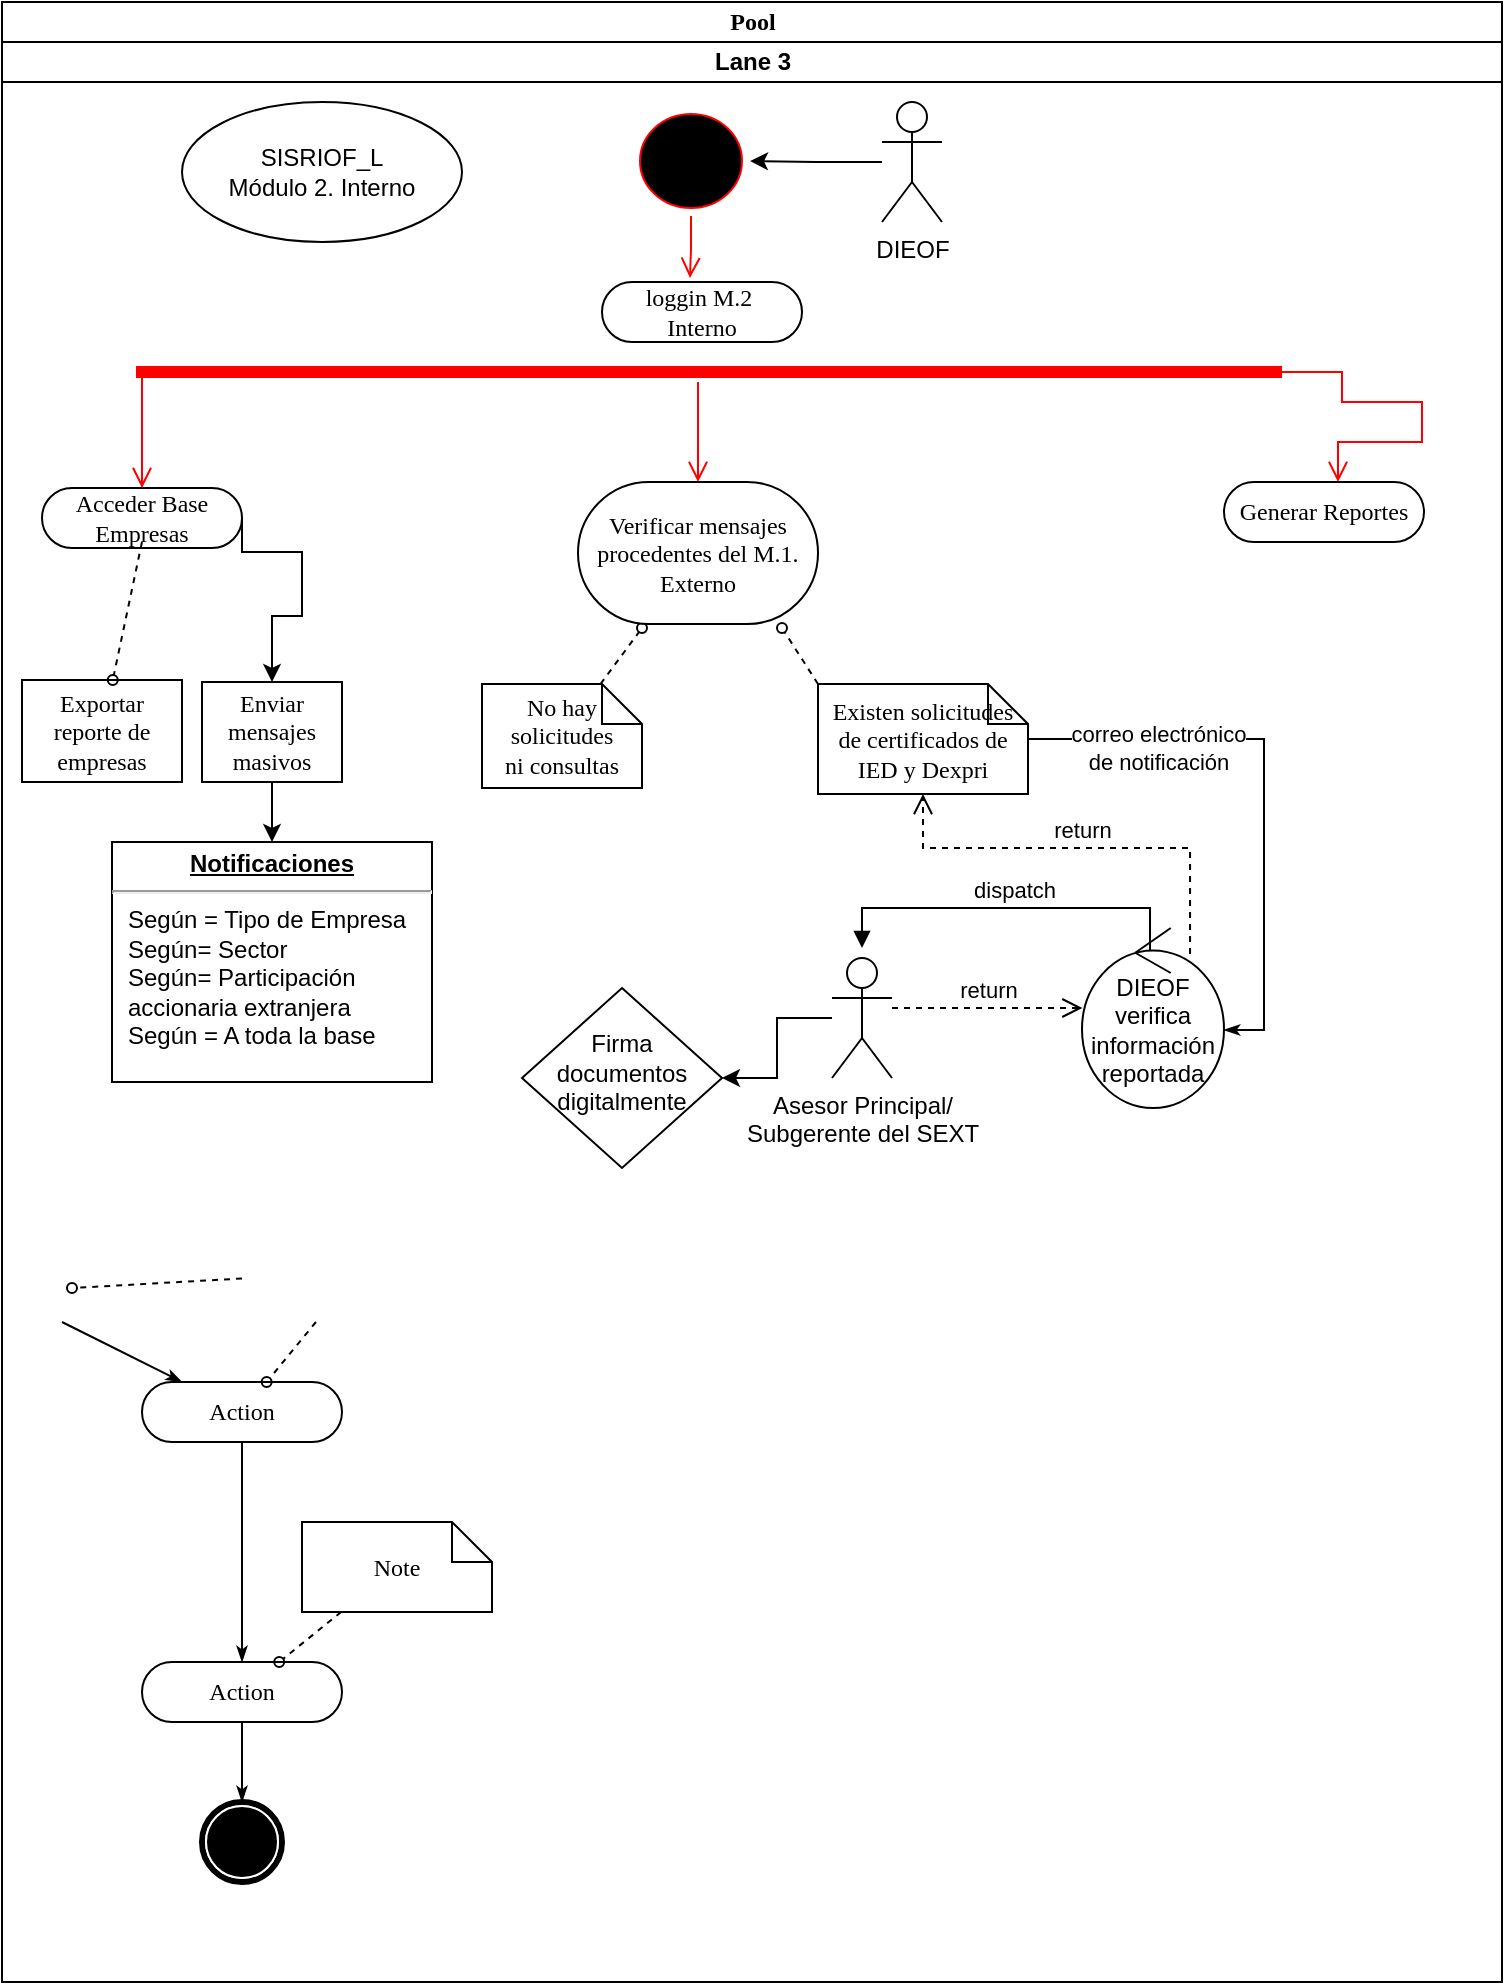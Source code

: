 <mxfile version="20.8.18" type="github">
  <diagram name="Page-1" id="0783ab3e-0a74-02c8-0abd-f7b4e66b4bec">
    <mxGraphModel dx="1434" dy="764" grid="1" gridSize="10" guides="1" tooltips="1" connect="1" arrows="1" fold="1" page="1" pageScale="1" pageWidth="850" pageHeight="1100" background="none" math="0" shadow="0">
      <root>
        <mxCell id="0" />
        <mxCell id="1" parent="0" />
        <mxCell id="1c1d494c118603dd-1" value="Pool" style="swimlane;html=1;childLayout=stackLayout;startSize=20;rounded=0;shadow=0;comic=0;labelBackgroundColor=none;strokeWidth=1;fontFamily=Verdana;fontSize=12;align=center;" parent="1" vertex="1">
          <mxGeometry x="40" y="20" width="750" height="990" as="geometry" />
        </mxCell>
        <mxCell id="1c1d494c118603dd-48" style="edgeStyle=none;rounded=0;html=1;dashed=1;labelBackgroundColor=none;startArrow=none;startFill=0;startSize=5;endArrow=oval;endFill=0;endSize=5;jettySize=auto;orthogonalLoop=1;strokeWidth=1;fontFamily=Verdana;fontSize=12" parent="1c1d494c118603dd-1" source="1c1d494c118603dd-20" edge="1">
          <mxGeometry relative="1" as="geometry">
            <mxPoint x="320" y="313" as="targetPoint" />
          </mxGeometry>
        </mxCell>
        <mxCell id="1c1d494c118603dd-4" value="Lane 3" style="swimlane;html=1;startSize=20;" parent="1c1d494c118603dd-1" vertex="1">
          <mxGeometry y="20" width="750" height="970" as="geometry" />
        </mxCell>
        <mxCell id="60571a20871a0731-8" value="loggin M.2&amp;nbsp;&lt;br&gt;Interno" style="rounded=1;whiteSpace=wrap;html=1;shadow=0;comic=0;labelBackgroundColor=none;strokeWidth=1;fontFamily=Verdana;fontSize=12;align=center;arcSize=50;" parent="1c1d494c118603dd-4" vertex="1">
          <mxGeometry x="300" y="120" width="100" height="30" as="geometry" />
        </mxCell>
        <mxCell id="1c1d494c118603dd-8" value="Generar Reportes" style="rounded=1;whiteSpace=wrap;html=1;shadow=0;comic=0;labelBackgroundColor=none;strokeWidth=1;fontFamily=Verdana;fontSize=12;align=center;arcSize=50;" parent="1c1d494c118603dd-4" vertex="1">
          <mxGeometry x="611" y="220" width="100" height="30" as="geometry" />
        </mxCell>
        <mxCell id="1c1d494c118603dd-43" style="edgeStyle=none;rounded=0;html=1;labelBackgroundColor=none;startArrow=none;startFill=0;startSize=5;endArrow=classicThin;endFill=1;endSize=5;jettySize=auto;orthogonalLoop=1;strokeWidth=1;fontFamily=Verdana;fontSize=12" parent="1c1d494c118603dd-4" target="1c1d494c118603dd-18" edge="1">
          <mxGeometry relative="1" as="geometry">
            <mxPoint x="30" y="640" as="sourcePoint" />
          </mxGeometry>
        </mxCell>
        <mxCell id="1c1d494c118603dd-44" style="edgeStyle=none;rounded=0;html=1;labelBackgroundColor=none;startArrow=none;startFill=0;startSize=5;endArrow=classicThin;endFill=1;endSize=5;jettySize=auto;orthogonalLoop=1;strokeWidth=1;fontFamily=Verdana;fontSize=12" parent="1c1d494c118603dd-4" source="1c1d494c118603dd-18" target="1c1d494c118603dd-19" edge="1">
          <mxGeometry relative="1" as="geometry" />
        </mxCell>
        <mxCell id="1c1d494c118603dd-18" value="Action" style="rounded=1;whiteSpace=wrap;html=1;shadow=0;comic=0;labelBackgroundColor=none;strokeWidth=1;fontFamily=Verdana;fontSize=12;align=center;arcSize=50;" parent="1c1d494c118603dd-4" vertex="1">
          <mxGeometry x="70" y="670" width="100" height="30" as="geometry" />
        </mxCell>
        <mxCell id="1c1d494c118603dd-45" style="edgeStyle=none;rounded=0;html=1;labelBackgroundColor=none;startArrow=none;startFill=0;startSize=5;endArrow=classicThin;endFill=1;endSize=5;jettySize=auto;orthogonalLoop=1;strokeWidth=1;fontFamily=Verdana;fontSize=12" parent="1c1d494c118603dd-4" source="1c1d494c118603dd-19" target="60571a20871a0731-5" edge="1">
          <mxGeometry relative="1" as="geometry" />
        </mxCell>
        <mxCell id="1c1d494c118603dd-19" value="Action" style="rounded=1;whiteSpace=wrap;html=1;shadow=0;comic=0;labelBackgroundColor=none;strokeWidth=1;fontFamily=Verdana;fontSize=12;align=center;arcSize=50;" parent="1c1d494c118603dd-4" vertex="1">
          <mxGeometry x="70" y="810" width="100" height="30" as="geometry" />
        </mxCell>
        <mxCell id="60571a20871a0731-5" value="" style="shape=mxgraph.bpmn.shape;html=1;verticalLabelPosition=bottom;labelBackgroundColor=#ffffff;verticalAlign=top;perimeter=ellipsePerimeter;outline=end;symbol=terminate;rounded=0;shadow=0;comic=0;strokeWidth=1;fontFamily=Verdana;fontSize=12;align=center;" parent="1c1d494c118603dd-4" vertex="1">
          <mxGeometry x="100" y="880" width="40" height="40" as="geometry" />
        </mxCell>
        <mxCell id="1c1d494c118603dd-20" value="No hay solicitudes&lt;br&gt;ni consultas" style="shape=note;whiteSpace=wrap;html=1;rounded=0;shadow=0;comic=0;labelBackgroundColor=none;strokeWidth=1;fontFamily=Verdana;fontSize=12;align=center;size=20;" parent="1c1d494c118603dd-4" vertex="1">
          <mxGeometry x="240" y="321" width="80" height="52" as="geometry" />
        </mxCell>
        <mxCell id="1c1d494c118603dd-22" value="Existen solicitudes de certificados de IED y Dexpri" style="shape=note;whiteSpace=wrap;html=1;rounded=0;shadow=0;comic=0;labelBackgroundColor=none;strokeWidth=1;fontFamily=Verdana;fontSize=12;align=center;size=20;" parent="1c1d494c118603dd-4" vertex="1">
          <mxGeometry x="408" y="321" width="105" height="55" as="geometry" />
        </mxCell>
        <mxCell id="1c1d494c118603dd-56" style="edgeStyle=none;rounded=0;html=1;dashed=1;labelBackgroundColor=none;startArrow=none;startFill=0;startSize=5;endArrow=oval;endFill=0;endSize=5;jettySize=auto;orthogonalLoop=1;strokeWidth=1;fontFamily=Verdana;fontSize=12" parent="1c1d494c118603dd-4" target="1c1d494c118603dd-18" edge="1">
          <mxGeometry relative="1" as="geometry">
            <mxPoint x="156.964" y="640" as="sourcePoint" />
          </mxGeometry>
        </mxCell>
        <mxCell id="1c1d494c118603dd-57" style="edgeStyle=none;rounded=0;html=1;dashed=1;labelBackgroundColor=none;startArrow=none;startFill=0;startSize=5;endArrow=oval;endFill=0;endSize=5;jettySize=auto;orthogonalLoop=1;strokeWidth=1;fontFamily=Verdana;fontSize=12" parent="1c1d494c118603dd-4" edge="1">
          <mxGeometry relative="1" as="geometry">
            <mxPoint x="120" y="618.239" as="sourcePoint" />
            <mxPoint x="35" y="623.028" as="targetPoint" />
          </mxGeometry>
        </mxCell>
        <mxCell id="1c1d494c118603dd-58" style="edgeStyle=none;rounded=0;html=1;dashed=1;labelBackgroundColor=none;startArrow=none;startFill=0;startSize=5;endArrow=oval;endFill=0;endSize=5;jettySize=auto;orthogonalLoop=1;strokeWidth=1;fontFamily=Verdana;fontSize=12" parent="1c1d494c118603dd-4" source="1c1d494c118603dd-26" target="1c1d494c118603dd-19" edge="1">
          <mxGeometry relative="1" as="geometry" />
        </mxCell>
        <mxCell id="1c1d494c118603dd-26" value="Note" style="shape=note;whiteSpace=wrap;html=1;rounded=0;shadow=0;comic=0;labelBackgroundColor=none;strokeWidth=1;fontFamily=Verdana;fontSize=12;align=center;size=20;" parent="1c1d494c118603dd-4" vertex="1">
          <mxGeometry x="150" y="740" width="95" height="45" as="geometry" />
        </mxCell>
        <mxCell id="nHkik7Opn4sEwekboTcB-21" value="" style="edgeStyle=orthogonalEdgeStyle;rounded=0;orthogonalLoop=1;jettySize=auto;html=1;" edge="1" parent="1c1d494c118603dd-4" source="nHkik7Opn4sEwekboTcB-3" target="nHkik7Opn4sEwekboTcB-19">
          <mxGeometry relative="1" as="geometry" />
        </mxCell>
        <mxCell id="nHkik7Opn4sEwekboTcB-3" value="DIEOF" style="shape=umlActor;verticalLabelPosition=bottom;verticalAlign=top;html=1;" vertex="1" parent="1c1d494c118603dd-4">
          <mxGeometry x="440" y="30" width="30" height="60" as="geometry" />
        </mxCell>
        <mxCell id="nHkik7Opn4sEwekboTcB-60" value="" style="edgeStyle=orthogonalEdgeStyle;rounded=0;orthogonalLoop=1;jettySize=auto;html=1;entryX=0.5;entryY=0;entryDx=0;entryDy=0;exitX=1;exitY=0.5;exitDx=0;exitDy=0;" edge="1" parent="1c1d494c118603dd-4" source="nHkik7Opn4sEwekboTcB-6" target="nHkik7Opn4sEwekboTcB-35">
          <mxGeometry relative="1" as="geometry">
            <Array as="points">
              <mxPoint x="120" y="255" />
              <mxPoint x="150" y="255" />
              <mxPoint x="150" y="287" />
              <mxPoint x="135" y="287" />
            </Array>
          </mxGeometry>
        </mxCell>
        <mxCell id="nHkik7Opn4sEwekboTcB-6" value="Acceder Base Empresas" style="rounded=1;whiteSpace=wrap;html=1;shadow=0;comic=0;labelBackgroundColor=none;strokeWidth=1;fontFamily=Verdana;fontSize=12;align=center;arcSize=50;" vertex="1" parent="1c1d494c118603dd-4">
          <mxGeometry x="20" y="223" width="100" height="30" as="geometry" />
        </mxCell>
        <mxCell id="nHkik7Opn4sEwekboTcB-15" value="Verificar mensajes procedentes del M.1. Externo" style="whiteSpace=wrap;html=1;fontFamily=Verdana;rounded=1;shadow=0;comic=0;labelBackgroundColor=none;strokeWidth=1;arcSize=50;" vertex="1" parent="1c1d494c118603dd-4">
          <mxGeometry x="288" y="220" width="120" height="71" as="geometry" />
        </mxCell>
        <mxCell id="nHkik7Opn4sEwekboTcB-19" value="" style="ellipse;html=1;shape=startState;fillColor=#000000;strokeColor=#ff0000;" vertex="1" parent="1c1d494c118603dd-4">
          <mxGeometry x="315" y="32" width="59" height="55" as="geometry" />
        </mxCell>
        <mxCell id="nHkik7Opn4sEwekboTcB-20" value="" style="edgeStyle=orthogonalEdgeStyle;html=1;verticalAlign=bottom;endArrow=open;endSize=8;strokeColor=#ff0000;rounded=0;entryX=0.44;entryY=-0.067;entryDx=0;entryDy=0;entryPerimeter=0;" edge="1" source="nHkik7Opn4sEwekboTcB-19" parent="1c1d494c118603dd-4" target="60571a20871a0731-8">
          <mxGeometry relative="1" as="geometry">
            <mxPoint x="260" y="130" as="targetPoint" />
          </mxGeometry>
        </mxCell>
        <mxCell id="nHkik7Opn4sEwekboTcB-23" value="" style="shape=line;html=1;strokeWidth=6;strokeColor=#ff0000;" vertex="1" parent="1c1d494c118603dd-4">
          <mxGeometry x="245" y="160" width="395" height="10" as="geometry" />
        </mxCell>
        <mxCell id="nHkik7Opn4sEwekboTcB-24" value="" style="edgeStyle=orthogonalEdgeStyle;html=1;verticalAlign=bottom;endArrow=open;endSize=8;strokeColor=#ff0000;rounded=0;" edge="1" source="nHkik7Opn4sEwekboTcB-23" parent="1c1d494c118603dd-4" target="nHkik7Opn4sEwekboTcB-15">
          <mxGeometry relative="1" as="geometry">
            <mxPoint x="345" y="220" as="targetPoint" />
            <Array as="points">
              <mxPoint x="348" y="190" />
              <mxPoint x="348" y="190" />
            </Array>
          </mxGeometry>
        </mxCell>
        <mxCell id="nHkik7Opn4sEwekboTcB-27" value="" style="shape=line;html=1;strokeWidth=6;strokeColor=#ff0000;" vertex="1" parent="1c1d494c118603dd-4">
          <mxGeometry x="67" y="160" width="200" height="10" as="geometry" />
        </mxCell>
        <mxCell id="nHkik7Opn4sEwekboTcB-33" value="dispatch" style="html=1;verticalAlign=bottom;endArrow=block;edgeStyle=elbowEdgeStyle;elbow=vertical;curved=0;rounded=0;exitX=0.479;exitY=0.189;exitDx=0;exitDy=0;exitPerimeter=0;" edge="1" parent="1c1d494c118603dd-4" source="nHkik7Opn4sEwekboTcB-39">
          <mxGeometry relative="1" as="geometry">
            <mxPoint x="430" y="383" as="sourcePoint" />
            <mxPoint x="430" y="453" as="targetPoint" />
            <Array as="points">
              <mxPoint x="490" y="433" />
            </Array>
          </mxGeometry>
        </mxCell>
        <mxCell id="nHkik7Opn4sEwekboTcB-59" value="" style="edgeStyle=orthogonalEdgeStyle;rounded=0;orthogonalLoop=1;jettySize=auto;html=1;" edge="1" parent="1c1d494c118603dd-4" source="nHkik7Opn4sEwekboTcB-35" target="nHkik7Opn4sEwekboTcB-58">
          <mxGeometry relative="1" as="geometry" />
        </mxCell>
        <mxCell id="nHkik7Opn4sEwekboTcB-35" value="Enviar mensajes masivos" style="rounded=0;whiteSpace=wrap;html=1;shadow=0;comic=0;labelBackgroundColor=none;strokeWidth=1;fontFamily=Verdana;fontSize=12;align=center;arcSize=50;" vertex="1" parent="1c1d494c118603dd-4">
          <mxGeometry x="100" y="320" width="70" height="50" as="geometry" />
        </mxCell>
        <mxCell id="nHkik7Opn4sEwekboTcB-38" value="SISRIOF_L&lt;br&gt;Módulo 2. Interno" style="ellipse;whiteSpace=wrap;html=1;" vertex="1" parent="1c1d494c118603dd-4">
          <mxGeometry x="90" y="30" width="140" height="70" as="geometry" />
        </mxCell>
        <mxCell id="nHkik7Opn4sEwekboTcB-39" value="DIEOF verifica&lt;br style=&quot;border-color: var(--border-color);&quot;&gt;&lt;span style=&quot;&quot;&gt;información&lt;/span&gt;&lt;br style=&quot;border-color: var(--border-color);&quot;&gt;&lt;span style=&quot;&quot;&gt;reportada&lt;/span&gt;" style="ellipse;shape=umlControl;whiteSpace=wrap;html=1;" vertex="1" parent="1c1d494c118603dd-4">
          <mxGeometry x="540" y="443" width="71" height="90" as="geometry" />
        </mxCell>
        <mxCell id="nHkik7Opn4sEwekboTcB-45" value="" style="edgeStyle=orthogonalEdgeStyle;rounded=0;orthogonalLoop=1;jettySize=auto;html=1;" edge="1" parent="1c1d494c118603dd-4" source="nHkik7Opn4sEwekboTcB-40" target="nHkik7Opn4sEwekboTcB-44">
          <mxGeometry relative="1" as="geometry" />
        </mxCell>
        <mxCell id="nHkik7Opn4sEwekboTcB-40" value="Asesor Principal/&lt;br&gt;Subgerente del SEXT" style="shape=umlActor;verticalLabelPosition=bottom;verticalAlign=top;html=1;" vertex="1" parent="1c1d494c118603dd-4">
          <mxGeometry x="415" y="458" width="30" height="60" as="geometry" />
        </mxCell>
        <mxCell id="nHkik7Opn4sEwekboTcB-34" value="return" style="html=1;verticalAlign=bottom;endArrow=open;dashed=1;endSize=8;edgeStyle=elbowEdgeStyle;elbow=vertical;curved=0;rounded=0;" edge="1" source="nHkik7Opn4sEwekboTcB-40" parent="1c1d494c118603dd-4" target="nHkik7Opn4sEwekboTcB-39">
          <mxGeometry relative="1" as="geometry">
            <mxPoint x="520" y="523" as="targetPoint" />
            <mxPoint x="450" y="473" as="sourcePoint" />
            <Array as="points">
              <mxPoint x="490" y="483" />
            </Array>
          </mxGeometry>
        </mxCell>
        <mxCell id="1c1d494c118603dd-31" style="edgeStyle=orthogonalEdgeStyle;rounded=0;html=1;labelBackgroundColor=none;startArrow=none;startFill=0;startSize=5;endArrow=classicThin;endFill=1;endSize=5;jettySize=auto;orthogonalLoop=1;strokeWidth=1;fontFamily=Verdana;fontSize=12;entryX=1;entryY=0.567;entryDx=0;entryDy=0;entryPerimeter=0;" parent="1c1d494c118603dd-4" source="1c1d494c118603dd-22" target="nHkik7Opn4sEwekboTcB-39" edge="1">
          <mxGeometry relative="1" as="geometry">
            <mxPoint x="610" y="388" as="sourcePoint" />
            <mxPoint x="675" y="343" as="targetPoint" />
          </mxGeometry>
        </mxCell>
        <mxCell id="nHkik7Opn4sEwekboTcB-41" value="correo electrónico&lt;br&gt;de notificación" style="edgeLabel;html=1;align=center;verticalAlign=middle;resizable=0;points=[];" vertex="1" connectable="0" parent="1c1d494c118603dd-31">
          <mxGeometry x="-0.545" y="-4" relative="1" as="geometry">
            <mxPoint as="offset" />
          </mxGeometry>
        </mxCell>
        <mxCell id="nHkik7Opn4sEwekboTcB-42" value="return" style="html=1;verticalAlign=bottom;endArrow=open;dashed=1;endSize=8;edgeStyle=elbowEdgeStyle;elbow=vertical;curved=0;rounded=0;entryX=0.5;entryY=1;entryDx=0;entryDy=0;entryPerimeter=0;exitX=0.761;exitY=0.144;exitDx=0;exitDy=0;exitPerimeter=0;" edge="1" parent="1c1d494c118603dd-4" source="nHkik7Opn4sEwekboTcB-39" target="1c1d494c118603dd-22">
          <mxGeometry relative="1" as="geometry">
            <mxPoint x="550" y="493" as="targetPoint" />
            <mxPoint x="455" y="493" as="sourcePoint" />
            <Array as="points">
              <mxPoint x="600" y="403" />
            </Array>
          </mxGeometry>
        </mxCell>
        <mxCell id="nHkik7Opn4sEwekboTcB-44" value="&lt;br&gt;Firma documentos digitalmente" style="rhombus;whiteSpace=wrap;html=1;verticalAlign=top;" vertex="1" parent="1c1d494c118603dd-4">
          <mxGeometry x="260" y="473" width="100" height="90" as="geometry" />
        </mxCell>
        <mxCell id="nHkik7Opn4sEwekboTcB-49" value="" style="edgeStyle=orthogonalEdgeStyle;html=1;verticalAlign=bottom;endArrow=open;endSize=8;strokeColor=#ff0000;rounded=0;exitX=1;exitY=0.5;exitDx=0;exitDy=0;exitPerimeter=0;entryX=0.57;entryY=0;entryDx=0;entryDy=0;entryPerimeter=0;" edge="1" parent="1c1d494c118603dd-4" source="nHkik7Opn4sEwekboTcB-23" target="1c1d494c118603dd-8">
          <mxGeometry relative="1" as="geometry">
            <mxPoint x="710" y="200" as="targetPoint" />
            <mxPoint x="388" y="210" as="sourcePoint" />
            <Array as="points">
              <mxPoint x="670" y="165" />
              <mxPoint x="670" y="180" />
              <mxPoint x="710" y="180" />
              <mxPoint x="710" y="200" />
              <mxPoint x="668" y="200" />
            </Array>
          </mxGeometry>
        </mxCell>
        <mxCell id="nHkik7Opn4sEwekboTcB-52" value="" style="edgeStyle=orthogonalEdgeStyle;html=1;verticalAlign=bottom;endArrow=open;endSize=8;strokeColor=#ff0000;rounded=0;exitX=0;exitY=0.5;exitDx=0;exitDy=0;exitPerimeter=0;" edge="1" parent="1c1d494c118603dd-4" source="nHkik7Opn4sEwekboTcB-27" target="nHkik7Opn4sEwekboTcB-6">
          <mxGeometry relative="1" as="geometry">
            <mxPoint x="282" y="241" as="targetPoint" />
            <mxPoint x="282" y="180" as="sourcePoint" />
            <Array as="points">
              <mxPoint x="70" y="165" />
            </Array>
          </mxGeometry>
        </mxCell>
        <mxCell id="nHkik7Opn4sEwekboTcB-54" value="Exportar&lt;br&gt;reporte de&lt;br&gt;empresas" style="rounded=0;whiteSpace=wrap;html=1;shadow=0;comic=0;labelBackgroundColor=none;strokeWidth=1;fontFamily=Verdana;fontSize=12;align=center;arcSize=50;" vertex="1" parent="1c1d494c118603dd-4">
          <mxGeometry x="10" y="319" width="80" height="51" as="geometry" />
        </mxCell>
        <mxCell id="nHkik7Opn4sEwekboTcB-55" style="edgeStyle=none;rounded=0;html=1;dashed=1;labelBackgroundColor=none;startArrow=none;startFill=0;startSize=5;endArrow=oval;endFill=0;endSize=5;jettySize=auto;orthogonalLoop=1;strokeWidth=1;fontFamily=Verdana;fontSize=12" edge="1" parent="1c1d494c118603dd-4" target="nHkik7Opn4sEwekboTcB-54">
          <mxGeometry relative="1" as="geometry">
            <mxPoint x="70" y="250" as="sourcePoint" />
          </mxGeometry>
        </mxCell>
        <mxCell id="nHkik7Opn4sEwekboTcB-58" value="&lt;p style=&quot;margin:0px;margin-top:4px;text-align:center;text-decoration:underline;&quot;&gt;&lt;b&gt;Notificaciones&lt;/b&gt;&lt;/p&gt;&lt;hr&gt;&lt;p style=&quot;margin:0px;margin-left:8px;&quot;&gt;Según = Tipo de Empresa&lt;br&gt;Según= Sector&lt;br&gt;Según= Participación&amp;nbsp;&lt;/p&gt;&lt;p style=&quot;margin:0px;margin-left:8px;&quot;&gt;accionaria extranjera&lt;/p&gt;&lt;p style=&quot;margin:0px;margin-left:8px;&quot;&gt;Según = A toda la base&lt;/p&gt;" style="verticalAlign=top;align=left;overflow=fill;fontSize=12;fontFamily=Helvetica;html=1;" vertex="1" parent="1c1d494c118603dd-4">
          <mxGeometry x="55" y="400" width="160" height="120" as="geometry" />
        </mxCell>
        <mxCell id="nHkik7Opn4sEwekboTcB-37" style="edgeStyle=none;rounded=0;html=1;dashed=1;labelBackgroundColor=none;startArrow=none;startFill=0;startSize=5;endArrow=oval;endFill=0;endSize=5;jettySize=auto;orthogonalLoop=1;strokeWidth=1;fontFamily=Verdana;fontSize=12;exitX=0;exitY=0;exitDx=0;exitDy=0;exitPerimeter=0;" edge="1" parent="1" source="1c1d494c118603dd-22">
          <mxGeometry relative="1" as="geometry">
            <mxPoint x="349" y="371" as="sourcePoint" />
            <mxPoint x="430" y="333" as="targetPoint" />
          </mxGeometry>
        </mxCell>
      </root>
    </mxGraphModel>
  </diagram>
</mxfile>
